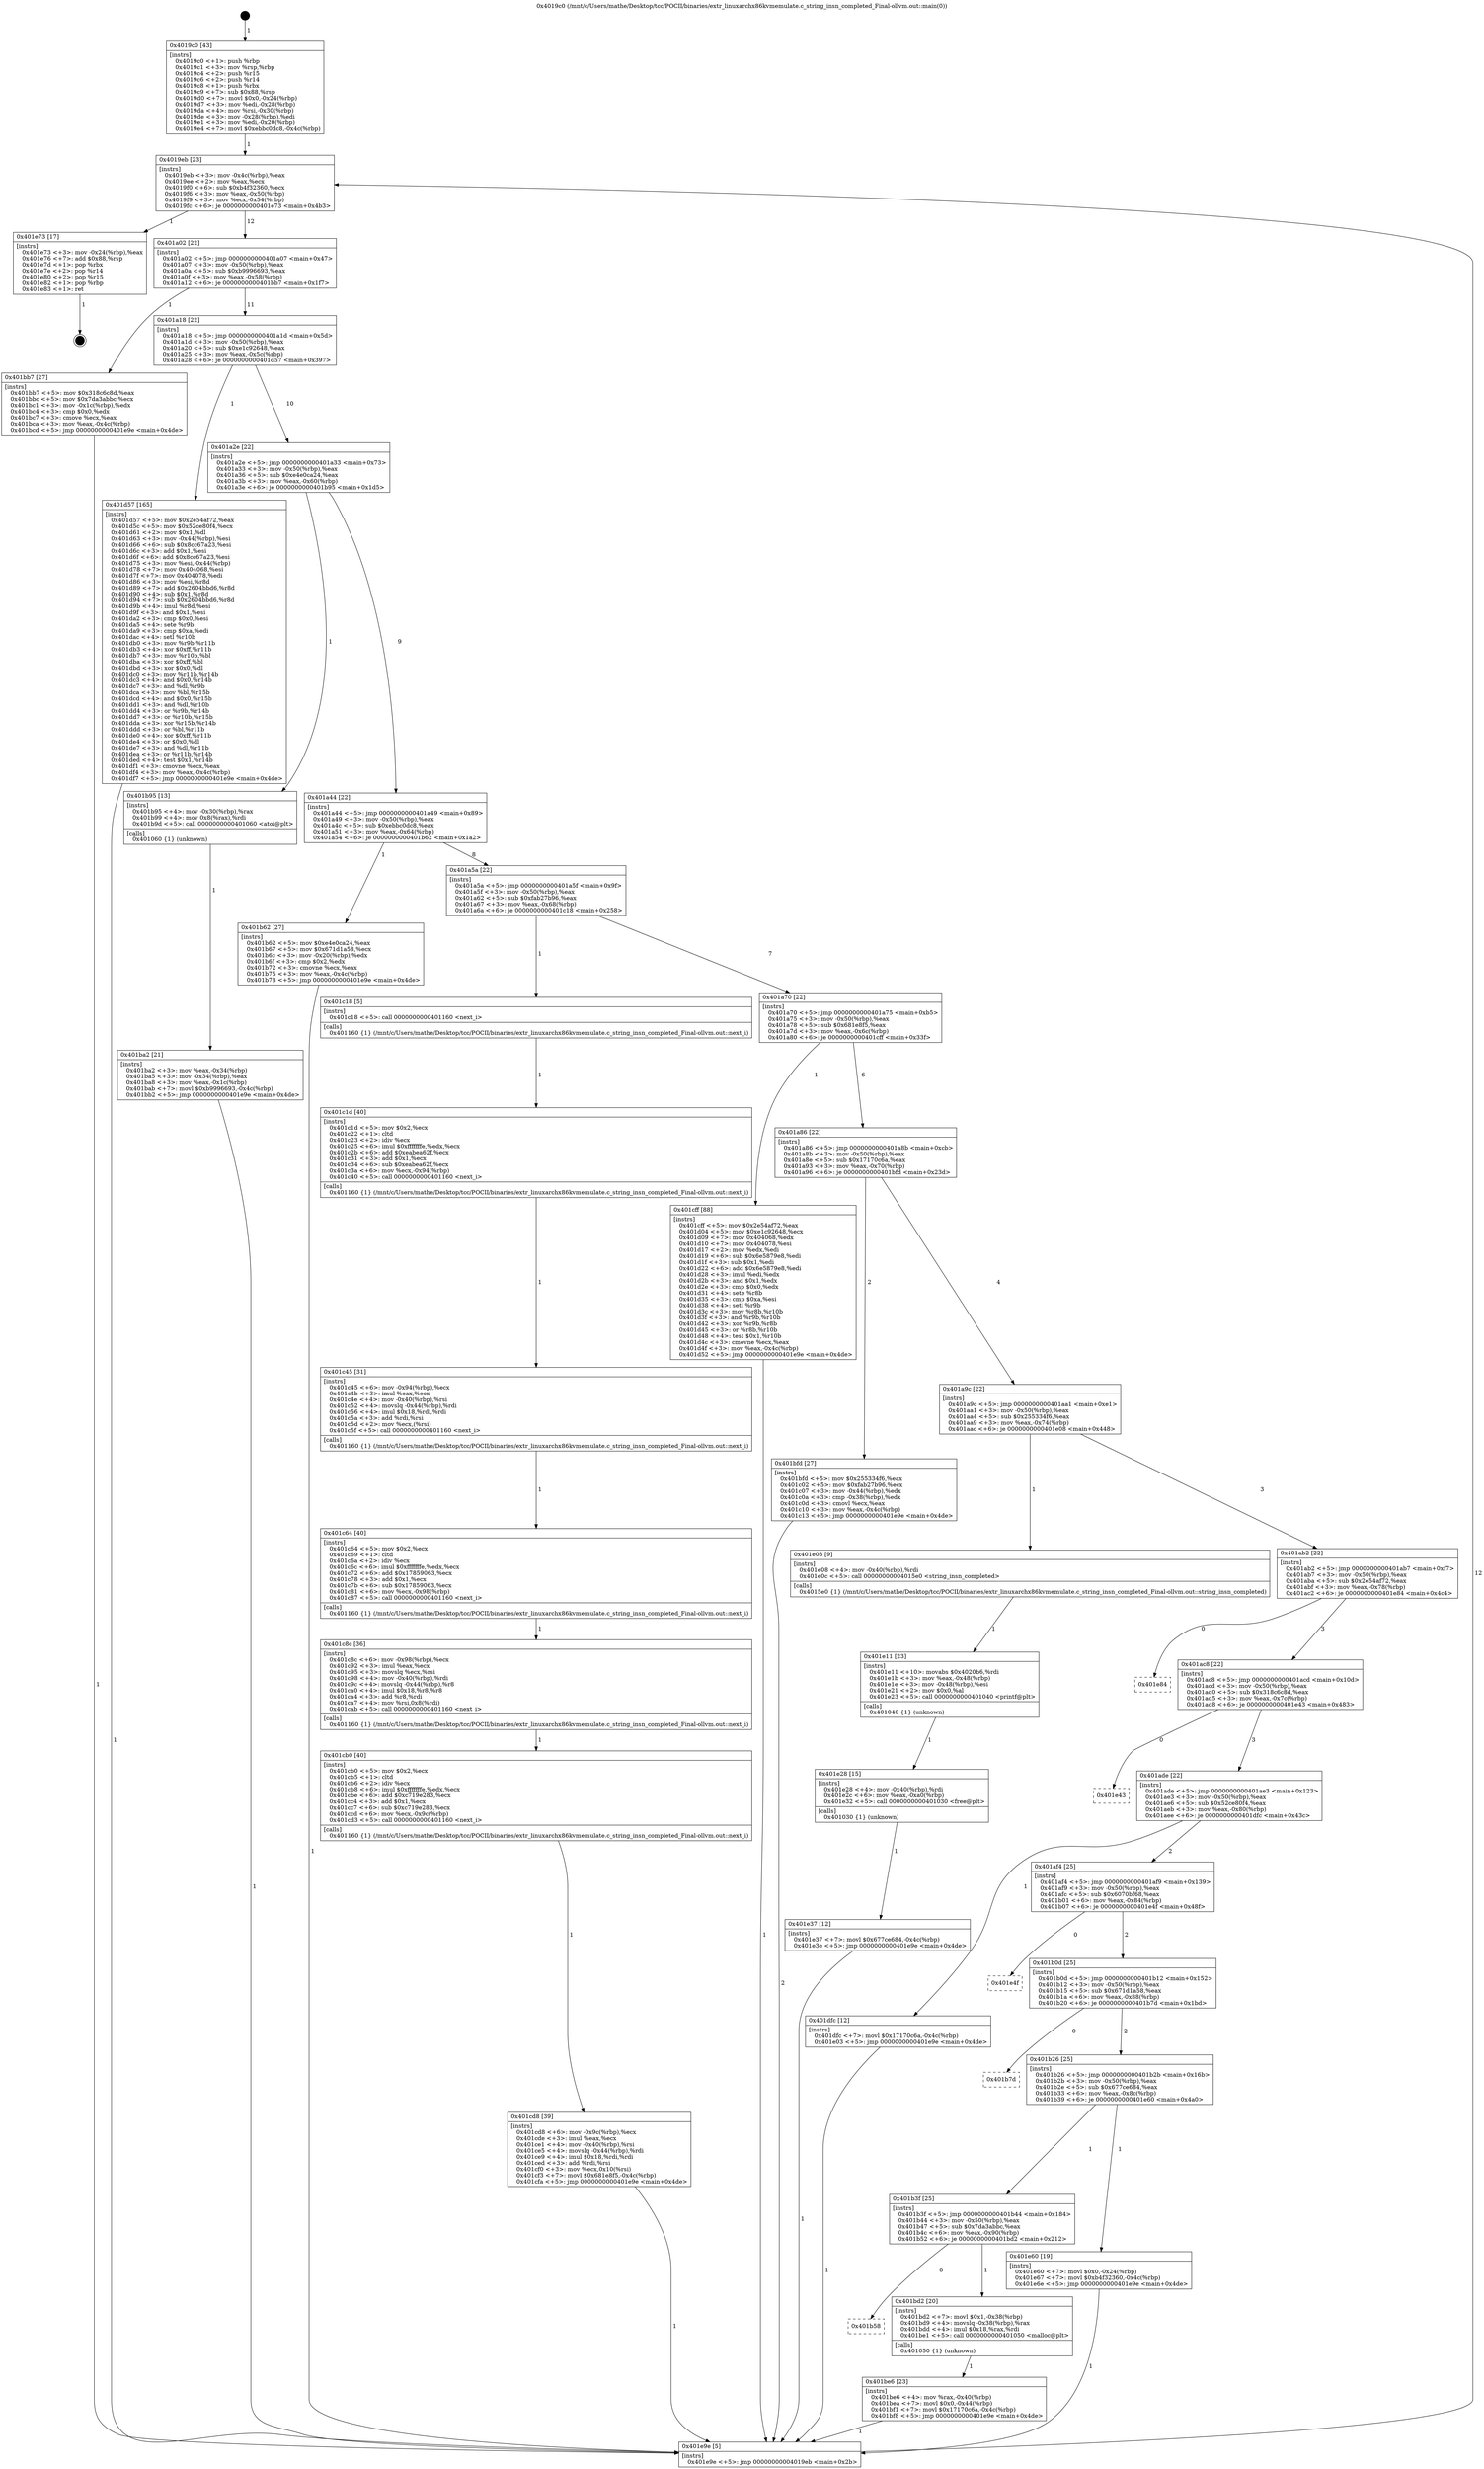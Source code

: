 digraph "0x4019c0" {
  label = "0x4019c0 (/mnt/c/Users/mathe/Desktop/tcc/POCII/binaries/extr_linuxarchx86kvmemulate.c_string_insn_completed_Final-ollvm.out::main(0))"
  labelloc = "t"
  node[shape=record]

  Entry [label="",width=0.3,height=0.3,shape=circle,fillcolor=black,style=filled]
  "0x4019eb" [label="{
     0x4019eb [23]\l
     | [instrs]\l
     &nbsp;&nbsp;0x4019eb \<+3\>: mov -0x4c(%rbp),%eax\l
     &nbsp;&nbsp;0x4019ee \<+2\>: mov %eax,%ecx\l
     &nbsp;&nbsp;0x4019f0 \<+6\>: sub $0xb4f32360,%ecx\l
     &nbsp;&nbsp;0x4019f6 \<+3\>: mov %eax,-0x50(%rbp)\l
     &nbsp;&nbsp;0x4019f9 \<+3\>: mov %ecx,-0x54(%rbp)\l
     &nbsp;&nbsp;0x4019fc \<+6\>: je 0000000000401e73 \<main+0x4b3\>\l
  }"]
  "0x401e73" [label="{
     0x401e73 [17]\l
     | [instrs]\l
     &nbsp;&nbsp;0x401e73 \<+3\>: mov -0x24(%rbp),%eax\l
     &nbsp;&nbsp;0x401e76 \<+7\>: add $0x88,%rsp\l
     &nbsp;&nbsp;0x401e7d \<+1\>: pop %rbx\l
     &nbsp;&nbsp;0x401e7e \<+2\>: pop %r14\l
     &nbsp;&nbsp;0x401e80 \<+2\>: pop %r15\l
     &nbsp;&nbsp;0x401e82 \<+1\>: pop %rbp\l
     &nbsp;&nbsp;0x401e83 \<+1\>: ret\l
  }"]
  "0x401a02" [label="{
     0x401a02 [22]\l
     | [instrs]\l
     &nbsp;&nbsp;0x401a02 \<+5\>: jmp 0000000000401a07 \<main+0x47\>\l
     &nbsp;&nbsp;0x401a07 \<+3\>: mov -0x50(%rbp),%eax\l
     &nbsp;&nbsp;0x401a0a \<+5\>: sub $0xb9996693,%eax\l
     &nbsp;&nbsp;0x401a0f \<+3\>: mov %eax,-0x58(%rbp)\l
     &nbsp;&nbsp;0x401a12 \<+6\>: je 0000000000401bb7 \<main+0x1f7\>\l
  }"]
  Exit [label="",width=0.3,height=0.3,shape=circle,fillcolor=black,style=filled,peripheries=2]
  "0x401bb7" [label="{
     0x401bb7 [27]\l
     | [instrs]\l
     &nbsp;&nbsp;0x401bb7 \<+5\>: mov $0x318c6c8d,%eax\l
     &nbsp;&nbsp;0x401bbc \<+5\>: mov $0x7da3abbc,%ecx\l
     &nbsp;&nbsp;0x401bc1 \<+3\>: mov -0x1c(%rbp),%edx\l
     &nbsp;&nbsp;0x401bc4 \<+3\>: cmp $0x0,%edx\l
     &nbsp;&nbsp;0x401bc7 \<+3\>: cmove %ecx,%eax\l
     &nbsp;&nbsp;0x401bca \<+3\>: mov %eax,-0x4c(%rbp)\l
     &nbsp;&nbsp;0x401bcd \<+5\>: jmp 0000000000401e9e \<main+0x4de\>\l
  }"]
  "0x401a18" [label="{
     0x401a18 [22]\l
     | [instrs]\l
     &nbsp;&nbsp;0x401a18 \<+5\>: jmp 0000000000401a1d \<main+0x5d\>\l
     &nbsp;&nbsp;0x401a1d \<+3\>: mov -0x50(%rbp),%eax\l
     &nbsp;&nbsp;0x401a20 \<+5\>: sub $0xe1c92648,%eax\l
     &nbsp;&nbsp;0x401a25 \<+3\>: mov %eax,-0x5c(%rbp)\l
     &nbsp;&nbsp;0x401a28 \<+6\>: je 0000000000401d57 \<main+0x397\>\l
  }"]
  "0x401e37" [label="{
     0x401e37 [12]\l
     | [instrs]\l
     &nbsp;&nbsp;0x401e37 \<+7\>: movl $0x677ce684,-0x4c(%rbp)\l
     &nbsp;&nbsp;0x401e3e \<+5\>: jmp 0000000000401e9e \<main+0x4de\>\l
  }"]
  "0x401d57" [label="{
     0x401d57 [165]\l
     | [instrs]\l
     &nbsp;&nbsp;0x401d57 \<+5\>: mov $0x2e54af72,%eax\l
     &nbsp;&nbsp;0x401d5c \<+5\>: mov $0x52ce80f4,%ecx\l
     &nbsp;&nbsp;0x401d61 \<+2\>: mov $0x1,%dl\l
     &nbsp;&nbsp;0x401d63 \<+3\>: mov -0x44(%rbp),%esi\l
     &nbsp;&nbsp;0x401d66 \<+6\>: sub $0x8cc67a23,%esi\l
     &nbsp;&nbsp;0x401d6c \<+3\>: add $0x1,%esi\l
     &nbsp;&nbsp;0x401d6f \<+6\>: add $0x8cc67a23,%esi\l
     &nbsp;&nbsp;0x401d75 \<+3\>: mov %esi,-0x44(%rbp)\l
     &nbsp;&nbsp;0x401d78 \<+7\>: mov 0x404068,%esi\l
     &nbsp;&nbsp;0x401d7f \<+7\>: mov 0x404078,%edi\l
     &nbsp;&nbsp;0x401d86 \<+3\>: mov %esi,%r8d\l
     &nbsp;&nbsp;0x401d89 \<+7\>: add $0x2604bbd6,%r8d\l
     &nbsp;&nbsp;0x401d90 \<+4\>: sub $0x1,%r8d\l
     &nbsp;&nbsp;0x401d94 \<+7\>: sub $0x2604bbd6,%r8d\l
     &nbsp;&nbsp;0x401d9b \<+4\>: imul %r8d,%esi\l
     &nbsp;&nbsp;0x401d9f \<+3\>: and $0x1,%esi\l
     &nbsp;&nbsp;0x401da2 \<+3\>: cmp $0x0,%esi\l
     &nbsp;&nbsp;0x401da5 \<+4\>: sete %r9b\l
     &nbsp;&nbsp;0x401da9 \<+3\>: cmp $0xa,%edi\l
     &nbsp;&nbsp;0x401dac \<+4\>: setl %r10b\l
     &nbsp;&nbsp;0x401db0 \<+3\>: mov %r9b,%r11b\l
     &nbsp;&nbsp;0x401db3 \<+4\>: xor $0xff,%r11b\l
     &nbsp;&nbsp;0x401db7 \<+3\>: mov %r10b,%bl\l
     &nbsp;&nbsp;0x401dba \<+3\>: xor $0xff,%bl\l
     &nbsp;&nbsp;0x401dbd \<+3\>: xor $0x0,%dl\l
     &nbsp;&nbsp;0x401dc0 \<+3\>: mov %r11b,%r14b\l
     &nbsp;&nbsp;0x401dc3 \<+4\>: and $0x0,%r14b\l
     &nbsp;&nbsp;0x401dc7 \<+3\>: and %dl,%r9b\l
     &nbsp;&nbsp;0x401dca \<+3\>: mov %bl,%r15b\l
     &nbsp;&nbsp;0x401dcd \<+4\>: and $0x0,%r15b\l
     &nbsp;&nbsp;0x401dd1 \<+3\>: and %dl,%r10b\l
     &nbsp;&nbsp;0x401dd4 \<+3\>: or %r9b,%r14b\l
     &nbsp;&nbsp;0x401dd7 \<+3\>: or %r10b,%r15b\l
     &nbsp;&nbsp;0x401dda \<+3\>: xor %r15b,%r14b\l
     &nbsp;&nbsp;0x401ddd \<+3\>: or %bl,%r11b\l
     &nbsp;&nbsp;0x401de0 \<+4\>: xor $0xff,%r11b\l
     &nbsp;&nbsp;0x401de4 \<+3\>: or $0x0,%dl\l
     &nbsp;&nbsp;0x401de7 \<+3\>: and %dl,%r11b\l
     &nbsp;&nbsp;0x401dea \<+3\>: or %r11b,%r14b\l
     &nbsp;&nbsp;0x401ded \<+4\>: test $0x1,%r14b\l
     &nbsp;&nbsp;0x401df1 \<+3\>: cmovne %ecx,%eax\l
     &nbsp;&nbsp;0x401df4 \<+3\>: mov %eax,-0x4c(%rbp)\l
     &nbsp;&nbsp;0x401df7 \<+5\>: jmp 0000000000401e9e \<main+0x4de\>\l
  }"]
  "0x401a2e" [label="{
     0x401a2e [22]\l
     | [instrs]\l
     &nbsp;&nbsp;0x401a2e \<+5\>: jmp 0000000000401a33 \<main+0x73\>\l
     &nbsp;&nbsp;0x401a33 \<+3\>: mov -0x50(%rbp),%eax\l
     &nbsp;&nbsp;0x401a36 \<+5\>: sub $0xe4e0ca24,%eax\l
     &nbsp;&nbsp;0x401a3b \<+3\>: mov %eax,-0x60(%rbp)\l
     &nbsp;&nbsp;0x401a3e \<+6\>: je 0000000000401b95 \<main+0x1d5\>\l
  }"]
  "0x401e28" [label="{
     0x401e28 [15]\l
     | [instrs]\l
     &nbsp;&nbsp;0x401e28 \<+4\>: mov -0x40(%rbp),%rdi\l
     &nbsp;&nbsp;0x401e2c \<+6\>: mov %eax,-0xa0(%rbp)\l
     &nbsp;&nbsp;0x401e32 \<+5\>: call 0000000000401030 \<free@plt\>\l
     | [calls]\l
     &nbsp;&nbsp;0x401030 \{1\} (unknown)\l
  }"]
  "0x401b95" [label="{
     0x401b95 [13]\l
     | [instrs]\l
     &nbsp;&nbsp;0x401b95 \<+4\>: mov -0x30(%rbp),%rax\l
     &nbsp;&nbsp;0x401b99 \<+4\>: mov 0x8(%rax),%rdi\l
     &nbsp;&nbsp;0x401b9d \<+5\>: call 0000000000401060 \<atoi@plt\>\l
     | [calls]\l
     &nbsp;&nbsp;0x401060 \{1\} (unknown)\l
  }"]
  "0x401a44" [label="{
     0x401a44 [22]\l
     | [instrs]\l
     &nbsp;&nbsp;0x401a44 \<+5\>: jmp 0000000000401a49 \<main+0x89\>\l
     &nbsp;&nbsp;0x401a49 \<+3\>: mov -0x50(%rbp),%eax\l
     &nbsp;&nbsp;0x401a4c \<+5\>: sub $0xebbc0dc8,%eax\l
     &nbsp;&nbsp;0x401a51 \<+3\>: mov %eax,-0x64(%rbp)\l
     &nbsp;&nbsp;0x401a54 \<+6\>: je 0000000000401b62 \<main+0x1a2\>\l
  }"]
  "0x401e11" [label="{
     0x401e11 [23]\l
     | [instrs]\l
     &nbsp;&nbsp;0x401e11 \<+10\>: movabs $0x4020b6,%rdi\l
     &nbsp;&nbsp;0x401e1b \<+3\>: mov %eax,-0x48(%rbp)\l
     &nbsp;&nbsp;0x401e1e \<+3\>: mov -0x48(%rbp),%esi\l
     &nbsp;&nbsp;0x401e21 \<+2\>: mov $0x0,%al\l
     &nbsp;&nbsp;0x401e23 \<+5\>: call 0000000000401040 \<printf@plt\>\l
     | [calls]\l
     &nbsp;&nbsp;0x401040 \{1\} (unknown)\l
  }"]
  "0x401b62" [label="{
     0x401b62 [27]\l
     | [instrs]\l
     &nbsp;&nbsp;0x401b62 \<+5\>: mov $0xe4e0ca24,%eax\l
     &nbsp;&nbsp;0x401b67 \<+5\>: mov $0x671d1a58,%ecx\l
     &nbsp;&nbsp;0x401b6c \<+3\>: mov -0x20(%rbp),%edx\l
     &nbsp;&nbsp;0x401b6f \<+3\>: cmp $0x2,%edx\l
     &nbsp;&nbsp;0x401b72 \<+3\>: cmovne %ecx,%eax\l
     &nbsp;&nbsp;0x401b75 \<+3\>: mov %eax,-0x4c(%rbp)\l
     &nbsp;&nbsp;0x401b78 \<+5\>: jmp 0000000000401e9e \<main+0x4de\>\l
  }"]
  "0x401a5a" [label="{
     0x401a5a [22]\l
     | [instrs]\l
     &nbsp;&nbsp;0x401a5a \<+5\>: jmp 0000000000401a5f \<main+0x9f\>\l
     &nbsp;&nbsp;0x401a5f \<+3\>: mov -0x50(%rbp),%eax\l
     &nbsp;&nbsp;0x401a62 \<+5\>: sub $0xfab27b96,%eax\l
     &nbsp;&nbsp;0x401a67 \<+3\>: mov %eax,-0x68(%rbp)\l
     &nbsp;&nbsp;0x401a6a \<+6\>: je 0000000000401c18 \<main+0x258\>\l
  }"]
  "0x401e9e" [label="{
     0x401e9e [5]\l
     | [instrs]\l
     &nbsp;&nbsp;0x401e9e \<+5\>: jmp 00000000004019eb \<main+0x2b\>\l
  }"]
  "0x4019c0" [label="{
     0x4019c0 [43]\l
     | [instrs]\l
     &nbsp;&nbsp;0x4019c0 \<+1\>: push %rbp\l
     &nbsp;&nbsp;0x4019c1 \<+3\>: mov %rsp,%rbp\l
     &nbsp;&nbsp;0x4019c4 \<+2\>: push %r15\l
     &nbsp;&nbsp;0x4019c6 \<+2\>: push %r14\l
     &nbsp;&nbsp;0x4019c8 \<+1\>: push %rbx\l
     &nbsp;&nbsp;0x4019c9 \<+7\>: sub $0x88,%rsp\l
     &nbsp;&nbsp;0x4019d0 \<+7\>: movl $0x0,-0x24(%rbp)\l
     &nbsp;&nbsp;0x4019d7 \<+3\>: mov %edi,-0x28(%rbp)\l
     &nbsp;&nbsp;0x4019da \<+4\>: mov %rsi,-0x30(%rbp)\l
     &nbsp;&nbsp;0x4019de \<+3\>: mov -0x28(%rbp),%edi\l
     &nbsp;&nbsp;0x4019e1 \<+3\>: mov %edi,-0x20(%rbp)\l
     &nbsp;&nbsp;0x4019e4 \<+7\>: movl $0xebbc0dc8,-0x4c(%rbp)\l
  }"]
  "0x401ba2" [label="{
     0x401ba2 [21]\l
     | [instrs]\l
     &nbsp;&nbsp;0x401ba2 \<+3\>: mov %eax,-0x34(%rbp)\l
     &nbsp;&nbsp;0x401ba5 \<+3\>: mov -0x34(%rbp),%eax\l
     &nbsp;&nbsp;0x401ba8 \<+3\>: mov %eax,-0x1c(%rbp)\l
     &nbsp;&nbsp;0x401bab \<+7\>: movl $0xb9996693,-0x4c(%rbp)\l
     &nbsp;&nbsp;0x401bb2 \<+5\>: jmp 0000000000401e9e \<main+0x4de\>\l
  }"]
  "0x401cd8" [label="{
     0x401cd8 [39]\l
     | [instrs]\l
     &nbsp;&nbsp;0x401cd8 \<+6\>: mov -0x9c(%rbp),%ecx\l
     &nbsp;&nbsp;0x401cde \<+3\>: imul %eax,%ecx\l
     &nbsp;&nbsp;0x401ce1 \<+4\>: mov -0x40(%rbp),%rsi\l
     &nbsp;&nbsp;0x401ce5 \<+4\>: movslq -0x44(%rbp),%rdi\l
     &nbsp;&nbsp;0x401ce9 \<+4\>: imul $0x18,%rdi,%rdi\l
     &nbsp;&nbsp;0x401ced \<+3\>: add %rdi,%rsi\l
     &nbsp;&nbsp;0x401cf0 \<+3\>: mov %ecx,0x10(%rsi)\l
     &nbsp;&nbsp;0x401cf3 \<+7\>: movl $0x681e8f5,-0x4c(%rbp)\l
     &nbsp;&nbsp;0x401cfa \<+5\>: jmp 0000000000401e9e \<main+0x4de\>\l
  }"]
  "0x401c18" [label="{
     0x401c18 [5]\l
     | [instrs]\l
     &nbsp;&nbsp;0x401c18 \<+5\>: call 0000000000401160 \<next_i\>\l
     | [calls]\l
     &nbsp;&nbsp;0x401160 \{1\} (/mnt/c/Users/mathe/Desktop/tcc/POCII/binaries/extr_linuxarchx86kvmemulate.c_string_insn_completed_Final-ollvm.out::next_i)\l
  }"]
  "0x401a70" [label="{
     0x401a70 [22]\l
     | [instrs]\l
     &nbsp;&nbsp;0x401a70 \<+5\>: jmp 0000000000401a75 \<main+0xb5\>\l
     &nbsp;&nbsp;0x401a75 \<+3\>: mov -0x50(%rbp),%eax\l
     &nbsp;&nbsp;0x401a78 \<+5\>: sub $0x681e8f5,%eax\l
     &nbsp;&nbsp;0x401a7d \<+3\>: mov %eax,-0x6c(%rbp)\l
     &nbsp;&nbsp;0x401a80 \<+6\>: je 0000000000401cff \<main+0x33f\>\l
  }"]
  "0x401cb0" [label="{
     0x401cb0 [40]\l
     | [instrs]\l
     &nbsp;&nbsp;0x401cb0 \<+5\>: mov $0x2,%ecx\l
     &nbsp;&nbsp;0x401cb5 \<+1\>: cltd\l
     &nbsp;&nbsp;0x401cb6 \<+2\>: idiv %ecx\l
     &nbsp;&nbsp;0x401cb8 \<+6\>: imul $0xfffffffe,%edx,%ecx\l
     &nbsp;&nbsp;0x401cbe \<+6\>: add $0xc719e283,%ecx\l
     &nbsp;&nbsp;0x401cc4 \<+3\>: add $0x1,%ecx\l
     &nbsp;&nbsp;0x401cc7 \<+6\>: sub $0xc719e283,%ecx\l
     &nbsp;&nbsp;0x401ccd \<+6\>: mov %ecx,-0x9c(%rbp)\l
     &nbsp;&nbsp;0x401cd3 \<+5\>: call 0000000000401160 \<next_i\>\l
     | [calls]\l
     &nbsp;&nbsp;0x401160 \{1\} (/mnt/c/Users/mathe/Desktop/tcc/POCII/binaries/extr_linuxarchx86kvmemulate.c_string_insn_completed_Final-ollvm.out::next_i)\l
  }"]
  "0x401cff" [label="{
     0x401cff [88]\l
     | [instrs]\l
     &nbsp;&nbsp;0x401cff \<+5\>: mov $0x2e54af72,%eax\l
     &nbsp;&nbsp;0x401d04 \<+5\>: mov $0xe1c92648,%ecx\l
     &nbsp;&nbsp;0x401d09 \<+7\>: mov 0x404068,%edx\l
     &nbsp;&nbsp;0x401d10 \<+7\>: mov 0x404078,%esi\l
     &nbsp;&nbsp;0x401d17 \<+2\>: mov %edx,%edi\l
     &nbsp;&nbsp;0x401d19 \<+6\>: sub $0x6e5879e8,%edi\l
     &nbsp;&nbsp;0x401d1f \<+3\>: sub $0x1,%edi\l
     &nbsp;&nbsp;0x401d22 \<+6\>: add $0x6e5879e8,%edi\l
     &nbsp;&nbsp;0x401d28 \<+3\>: imul %edi,%edx\l
     &nbsp;&nbsp;0x401d2b \<+3\>: and $0x1,%edx\l
     &nbsp;&nbsp;0x401d2e \<+3\>: cmp $0x0,%edx\l
     &nbsp;&nbsp;0x401d31 \<+4\>: sete %r8b\l
     &nbsp;&nbsp;0x401d35 \<+3\>: cmp $0xa,%esi\l
     &nbsp;&nbsp;0x401d38 \<+4\>: setl %r9b\l
     &nbsp;&nbsp;0x401d3c \<+3\>: mov %r8b,%r10b\l
     &nbsp;&nbsp;0x401d3f \<+3\>: and %r9b,%r10b\l
     &nbsp;&nbsp;0x401d42 \<+3\>: xor %r9b,%r8b\l
     &nbsp;&nbsp;0x401d45 \<+3\>: or %r8b,%r10b\l
     &nbsp;&nbsp;0x401d48 \<+4\>: test $0x1,%r10b\l
     &nbsp;&nbsp;0x401d4c \<+3\>: cmovne %ecx,%eax\l
     &nbsp;&nbsp;0x401d4f \<+3\>: mov %eax,-0x4c(%rbp)\l
     &nbsp;&nbsp;0x401d52 \<+5\>: jmp 0000000000401e9e \<main+0x4de\>\l
  }"]
  "0x401a86" [label="{
     0x401a86 [22]\l
     | [instrs]\l
     &nbsp;&nbsp;0x401a86 \<+5\>: jmp 0000000000401a8b \<main+0xcb\>\l
     &nbsp;&nbsp;0x401a8b \<+3\>: mov -0x50(%rbp),%eax\l
     &nbsp;&nbsp;0x401a8e \<+5\>: sub $0x17170c6a,%eax\l
     &nbsp;&nbsp;0x401a93 \<+3\>: mov %eax,-0x70(%rbp)\l
     &nbsp;&nbsp;0x401a96 \<+6\>: je 0000000000401bfd \<main+0x23d\>\l
  }"]
  "0x401c8c" [label="{
     0x401c8c [36]\l
     | [instrs]\l
     &nbsp;&nbsp;0x401c8c \<+6\>: mov -0x98(%rbp),%ecx\l
     &nbsp;&nbsp;0x401c92 \<+3\>: imul %eax,%ecx\l
     &nbsp;&nbsp;0x401c95 \<+3\>: movslq %ecx,%rsi\l
     &nbsp;&nbsp;0x401c98 \<+4\>: mov -0x40(%rbp),%rdi\l
     &nbsp;&nbsp;0x401c9c \<+4\>: movslq -0x44(%rbp),%r8\l
     &nbsp;&nbsp;0x401ca0 \<+4\>: imul $0x18,%r8,%r8\l
     &nbsp;&nbsp;0x401ca4 \<+3\>: add %r8,%rdi\l
     &nbsp;&nbsp;0x401ca7 \<+4\>: mov %rsi,0x8(%rdi)\l
     &nbsp;&nbsp;0x401cab \<+5\>: call 0000000000401160 \<next_i\>\l
     | [calls]\l
     &nbsp;&nbsp;0x401160 \{1\} (/mnt/c/Users/mathe/Desktop/tcc/POCII/binaries/extr_linuxarchx86kvmemulate.c_string_insn_completed_Final-ollvm.out::next_i)\l
  }"]
  "0x401bfd" [label="{
     0x401bfd [27]\l
     | [instrs]\l
     &nbsp;&nbsp;0x401bfd \<+5\>: mov $0x255334f6,%eax\l
     &nbsp;&nbsp;0x401c02 \<+5\>: mov $0xfab27b96,%ecx\l
     &nbsp;&nbsp;0x401c07 \<+3\>: mov -0x44(%rbp),%edx\l
     &nbsp;&nbsp;0x401c0a \<+3\>: cmp -0x38(%rbp),%edx\l
     &nbsp;&nbsp;0x401c0d \<+3\>: cmovl %ecx,%eax\l
     &nbsp;&nbsp;0x401c10 \<+3\>: mov %eax,-0x4c(%rbp)\l
     &nbsp;&nbsp;0x401c13 \<+5\>: jmp 0000000000401e9e \<main+0x4de\>\l
  }"]
  "0x401a9c" [label="{
     0x401a9c [22]\l
     | [instrs]\l
     &nbsp;&nbsp;0x401a9c \<+5\>: jmp 0000000000401aa1 \<main+0xe1\>\l
     &nbsp;&nbsp;0x401aa1 \<+3\>: mov -0x50(%rbp),%eax\l
     &nbsp;&nbsp;0x401aa4 \<+5\>: sub $0x255334f6,%eax\l
     &nbsp;&nbsp;0x401aa9 \<+3\>: mov %eax,-0x74(%rbp)\l
     &nbsp;&nbsp;0x401aac \<+6\>: je 0000000000401e08 \<main+0x448\>\l
  }"]
  "0x401c64" [label="{
     0x401c64 [40]\l
     | [instrs]\l
     &nbsp;&nbsp;0x401c64 \<+5\>: mov $0x2,%ecx\l
     &nbsp;&nbsp;0x401c69 \<+1\>: cltd\l
     &nbsp;&nbsp;0x401c6a \<+2\>: idiv %ecx\l
     &nbsp;&nbsp;0x401c6c \<+6\>: imul $0xfffffffe,%edx,%ecx\l
     &nbsp;&nbsp;0x401c72 \<+6\>: add $0x17859063,%ecx\l
     &nbsp;&nbsp;0x401c78 \<+3\>: add $0x1,%ecx\l
     &nbsp;&nbsp;0x401c7b \<+6\>: sub $0x17859063,%ecx\l
     &nbsp;&nbsp;0x401c81 \<+6\>: mov %ecx,-0x98(%rbp)\l
     &nbsp;&nbsp;0x401c87 \<+5\>: call 0000000000401160 \<next_i\>\l
     | [calls]\l
     &nbsp;&nbsp;0x401160 \{1\} (/mnt/c/Users/mathe/Desktop/tcc/POCII/binaries/extr_linuxarchx86kvmemulate.c_string_insn_completed_Final-ollvm.out::next_i)\l
  }"]
  "0x401e08" [label="{
     0x401e08 [9]\l
     | [instrs]\l
     &nbsp;&nbsp;0x401e08 \<+4\>: mov -0x40(%rbp),%rdi\l
     &nbsp;&nbsp;0x401e0c \<+5\>: call 00000000004015e0 \<string_insn_completed\>\l
     | [calls]\l
     &nbsp;&nbsp;0x4015e0 \{1\} (/mnt/c/Users/mathe/Desktop/tcc/POCII/binaries/extr_linuxarchx86kvmemulate.c_string_insn_completed_Final-ollvm.out::string_insn_completed)\l
  }"]
  "0x401ab2" [label="{
     0x401ab2 [22]\l
     | [instrs]\l
     &nbsp;&nbsp;0x401ab2 \<+5\>: jmp 0000000000401ab7 \<main+0xf7\>\l
     &nbsp;&nbsp;0x401ab7 \<+3\>: mov -0x50(%rbp),%eax\l
     &nbsp;&nbsp;0x401aba \<+5\>: sub $0x2e54af72,%eax\l
     &nbsp;&nbsp;0x401abf \<+3\>: mov %eax,-0x78(%rbp)\l
     &nbsp;&nbsp;0x401ac2 \<+6\>: je 0000000000401e84 \<main+0x4c4\>\l
  }"]
  "0x401c45" [label="{
     0x401c45 [31]\l
     | [instrs]\l
     &nbsp;&nbsp;0x401c45 \<+6\>: mov -0x94(%rbp),%ecx\l
     &nbsp;&nbsp;0x401c4b \<+3\>: imul %eax,%ecx\l
     &nbsp;&nbsp;0x401c4e \<+4\>: mov -0x40(%rbp),%rsi\l
     &nbsp;&nbsp;0x401c52 \<+4\>: movslq -0x44(%rbp),%rdi\l
     &nbsp;&nbsp;0x401c56 \<+4\>: imul $0x18,%rdi,%rdi\l
     &nbsp;&nbsp;0x401c5a \<+3\>: add %rdi,%rsi\l
     &nbsp;&nbsp;0x401c5d \<+2\>: mov %ecx,(%rsi)\l
     &nbsp;&nbsp;0x401c5f \<+5\>: call 0000000000401160 \<next_i\>\l
     | [calls]\l
     &nbsp;&nbsp;0x401160 \{1\} (/mnt/c/Users/mathe/Desktop/tcc/POCII/binaries/extr_linuxarchx86kvmemulate.c_string_insn_completed_Final-ollvm.out::next_i)\l
  }"]
  "0x401e84" [label="{
     0x401e84\l
  }", style=dashed]
  "0x401ac8" [label="{
     0x401ac8 [22]\l
     | [instrs]\l
     &nbsp;&nbsp;0x401ac8 \<+5\>: jmp 0000000000401acd \<main+0x10d\>\l
     &nbsp;&nbsp;0x401acd \<+3\>: mov -0x50(%rbp),%eax\l
     &nbsp;&nbsp;0x401ad0 \<+5\>: sub $0x318c6c8d,%eax\l
     &nbsp;&nbsp;0x401ad5 \<+3\>: mov %eax,-0x7c(%rbp)\l
     &nbsp;&nbsp;0x401ad8 \<+6\>: je 0000000000401e43 \<main+0x483\>\l
  }"]
  "0x401c1d" [label="{
     0x401c1d [40]\l
     | [instrs]\l
     &nbsp;&nbsp;0x401c1d \<+5\>: mov $0x2,%ecx\l
     &nbsp;&nbsp;0x401c22 \<+1\>: cltd\l
     &nbsp;&nbsp;0x401c23 \<+2\>: idiv %ecx\l
     &nbsp;&nbsp;0x401c25 \<+6\>: imul $0xfffffffe,%edx,%ecx\l
     &nbsp;&nbsp;0x401c2b \<+6\>: add $0xeabea62f,%ecx\l
     &nbsp;&nbsp;0x401c31 \<+3\>: add $0x1,%ecx\l
     &nbsp;&nbsp;0x401c34 \<+6\>: sub $0xeabea62f,%ecx\l
     &nbsp;&nbsp;0x401c3a \<+6\>: mov %ecx,-0x94(%rbp)\l
     &nbsp;&nbsp;0x401c40 \<+5\>: call 0000000000401160 \<next_i\>\l
     | [calls]\l
     &nbsp;&nbsp;0x401160 \{1\} (/mnt/c/Users/mathe/Desktop/tcc/POCII/binaries/extr_linuxarchx86kvmemulate.c_string_insn_completed_Final-ollvm.out::next_i)\l
  }"]
  "0x401e43" [label="{
     0x401e43\l
  }", style=dashed]
  "0x401ade" [label="{
     0x401ade [22]\l
     | [instrs]\l
     &nbsp;&nbsp;0x401ade \<+5\>: jmp 0000000000401ae3 \<main+0x123\>\l
     &nbsp;&nbsp;0x401ae3 \<+3\>: mov -0x50(%rbp),%eax\l
     &nbsp;&nbsp;0x401ae6 \<+5\>: sub $0x52ce80f4,%eax\l
     &nbsp;&nbsp;0x401aeb \<+3\>: mov %eax,-0x80(%rbp)\l
     &nbsp;&nbsp;0x401aee \<+6\>: je 0000000000401dfc \<main+0x43c\>\l
  }"]
  "0x401be6" [label="{
     0x401be6 [23]\l
     | [instrs]\l
     &nbsp;&nbsp;0x401be6 \<+4\>: mov %rax,-0x40(%rbp)\l
     &nbsp;&nbsp;0x401bea \<+7\>: movl $0x0,-0x44(%rbp)\l
     &nbsp;&nbsp;0x401bf1 \<+7\>: movl $0x17170c6a,-0x4c(%rbp)\l
     &nbsp;&nbsp;0x401bf8 \<+5\>: jmp 0000000000401e9e \<main+0x4de\>\l
  }"]
  "0x401dfc" [label="{
     0x401dfc [12]\l
     | [instrs]\l
     &nbsp;&nbsp;0x401dfc \<+7\>: movl $0x17170c6a,-0x4c(%rbp)\l
     &nbsp;&nbsp;0x401e03 \<+5\>: jmp 0000000000401e9e \<main+0x4de\>\l
  }"]
  "0x401af4" [label="{
     0x401af4 [25]\l
     | [instrs]\l
     &nbsp;&nbsp;0x401af4 \<+5\>: jmp 0000000000401af9 \<main+0x139\>\l
     &nbsp;&nbsp;0x401af9 \<+3\>: mov -0x50(%rbp),%eax\l
     &nbsp;&nbsp;0x401afc \<+5\>: sub $0x6070bf68,%eax\l
     &nbsp;&nbsp;0x401b01 \<+6\>: mov %eax,-0x84(%rbp)\l
     &nbsp;&nbsp;0x401b07 \<+6\>: je 0000000000401e4f \<main+0x48f\>\l
  }"]
  "0x401b58" [label="{
     0x401b58\l
  }", style=dashed]
  "0x401e4f" [label="{
     0x401e4f\l
  }", style=dashed]
  "0x401b0d" [label="{
     0x401b0d [25]\l
     | [instrs]\l
     &nbsp;&nbsp;0x401b0d \<+5\>: jmp 0000000000401b12 \<main+0x152\>\l
     &nbsp;&nbsp;0x401b12 \<+3\>: mov -0x50(%rbp),%eax\l
     &nbsp;&nbsp;0x401b15 \<+5\>: sub $0x671d1a58,%eax\l
     &nbsp;&nbsp;0x401b1a \<+6\>: mov %eax,-0x88(%rbp)\l
     &nbsp;&nbsp;0x401b20 \<+6\>: je 0000000000401b7d \<main+0x1bd\>\l
  }"]
  "0x401bd2" [label="{
     0x401bd2 [20]\l
     | [instrs]\l
     &nbsp;&nbsp;0x401bd2 \<+7\>: movl $0x1,-0x38(%rbp)\l
     &nbsp;&nbsp;0x401bd9 \<+4\>: movslq -0x38(%rbp),%rax\l
     &nbsp;&nbsp;0x401bdd \<+4\>: imul $0x18,%rax,%rdi\l
     &nbsp;&nbsp;0x401be1 \<+5\>: call 0000000000401050 \<malloc@plt\>\l
     | [calls]\l
     &nbsp;&nbsp;0x401050 \{1\} (unknown)\l
  }"]
  "0x401b7d" [label="{
     0x401b7d\l
  }", style=dashed]
  "0x401b26" [label="{
     0x401b26 [25]\l
     | [instrs]\l
     &nbsp;&nbsp;0x401b26 \<+5\>: jmp 0000000000401b2b \<main+0x16b\>\l
     &nbsp;&nbsp;0x401b2b \<+3\>: mov -0x50(%rbp),%eax\l
     &nbsp;&nbsp;0x401b2e \<+5\>: sub $0x677ce684,%eax\l
     &nbsp;&nbsp;0x401b33 \<+6\>: mov %eax,-0x8c(%rbp)\l
     &nbsp;&nbsp;0x401b39 \<+6\>: je 0000000000401e60 \<main+0x4a0\>\l
  }"]
  "0x401b3f" [label="{
     0x401b3f [25]\l
     | [instrs]\l
     &nbsp;&nbsp;0x401b3f \<+5\>: jmp 0000000000401b44 \<main+0x184\>\l
     &nbsp;&nbsp;0x401b44 \<+3\>: mov -0x50(%rbp),%eax\l
     &nbsp;&nbsp;0x401b47 \<+5\>: sub $0x7da3abbc,%eax\l
     &nbsp;&nbsp;0x401b4c \<+6\>: mov %eax,-0x90(%rbp)\l
     &nbsp;&nbsp;0x401b52 \<+6\>: je 0000000000401bd2 \<main+0x212\>\l
  }"]
  "0x401e60" [label="{
     0x401e60 [19]\l
     | [instrs]\l
     &nbsp;&nbsp;0x401e60 \<+7\>: movl $0x0,-0x24(%rbp)\l
     &nbsp;&nbsp;0x401e67 \<+7\>: movl $0xb4f32360,-0x4c(%rbp)\l
     &nbsp;&nbsp;0x401e6e \<+5\>: jmp 0000000000401e9e \<main+0x4de\>\l
  }"]
  Entry -> "0x4019c0" [label=" 1"]
  "0x4019eb" -> "0x401e73" [label=" 1"]
  "0x4019eb" -> "0x401a02" [label=" 12"]
  "0x401e73" -> Exit [label=" 1"]
  "0x401a02" -> "0x401bb7" [label=" 1"]
  "0x401a02" -> "0x401a18" [label=" 11"]
  "0x401e60" -> "0x401e9e" [label=" 1"]
  "0x401a18" -> "0x401d57" [label=" 1"]
  "0x401a18" -> "0x401a2e" [label=" 10"]
  "0x401e37" -> "0x401e9e" [label=" 1"]
  "0x401a2e" -> "0x401b95" [label=" 1"]
  "0x401a2e" -> "0x401a44" [label=" 9"]
  "0x401e28" -> "0x401e37" [label=" 1"]
  "0x401a44" -> "0x401b62" [label=" 1"]
  "0x401a44" -> "0x401a5a" [label=" 8"]
  "0x401b62" -> "0x401e9e" [label=" 1"]
  "0x4019c0" -> "0x4019eb" [label=" 1"]
  "0x401e9e" -> "0x4019eb" [label=" 12"]
  "0x401b95" -> "0x401ba2" [label=" 1"]
  "0x401ba2" -> "0x401e9e" [label=" 1"]
  "0x401bb7" -> "0x401e9e" [label=" 1"]
  "0x401e11" -> "0x401e28" [label=" 1"]
  "0x401a5a" -> "0x401c18" [label=" 1"]
  "0x401a5a" -> "0x401a70" [label=" 7"]
  "0x401e08" -> "0x401e11" [label=" 1"]
  "0x401a70" -> "0x401cff" [label=" 1"]
  "0x401a70" -> "0x401a86" [label=" 6"]
  "0x401dfc" -> "0x401e9e" [label=" 1"]
  "0x401a86" -> "0x401bfd" [label=" 2"]
  "0x401a86" -> "0x401a9c" [label=" 4"]
  "0x401d57" -> "0x401e9e" [label=" 1"]
  "0x401a9c" -> "0x401e08" [label=" 1"]
  "0x401a9c" -> "0x401ab2" [label=" 3"]
  "0x401cff" -> "0x401e9e" [label=" 1"]
  "0x401ab2" -> "0x401e84" [label=" 0"]
  "0x401ab2" -> "0x401ac8" [label=" 3"]
  "0x401cd8" -> "0x401e9e" [label=" 1"]
  "0x401ac8" -> "0x401e43" [label=" 0"]
  "0x401ac8" -> "0x401ade" [label=" 3"]
  "0x401cb0" -> "0x401cd8" [label=" 1"]
  "0x401ade" -> "0x401dfc" [label=" 1"]
  "0x401ade" -> "0x401af4" [label=" 2"]
  "0x401c8c" -> "0x401cb0" [label=" 1"]
  "0x401af4" -> "0x401e4f" [label=" 0"]
  "0x401af4" -> "0x401b0d" [label=" 2"]
  "0x401c64" -> "0x401c8c" [label=" 1"]
  "0x401b0d" -> "0x401b7d" [label=" 0"]
  "0x401b0d" -> "0x401b26" [label=" 2"]
  "0x401c45" -> "0x401c64" [label=" 1"]
  "0x401b26" -> "0x401e60" [label=" 1"]
  "0x401b26" -> "0x401b3f" [label=" 1"]
  "0x401c1d" -> "0x401c45" [label=" 1"]
  "0x401b3f" -> "0x401bd2" [label=" 1"]
  "0x401b3f" -> "0x401b58" [label=" 0"]
  "0x401bd2" -> "0x401be6" [label=" 1"]
  "0x401be6" -> "0x401e9e" [label=" 1"]
  "0x401bfd" -> "0x401e9e" [label=" 2"]
  "0x401c18" -> "0x401c1d" [label=" 1"]
}
